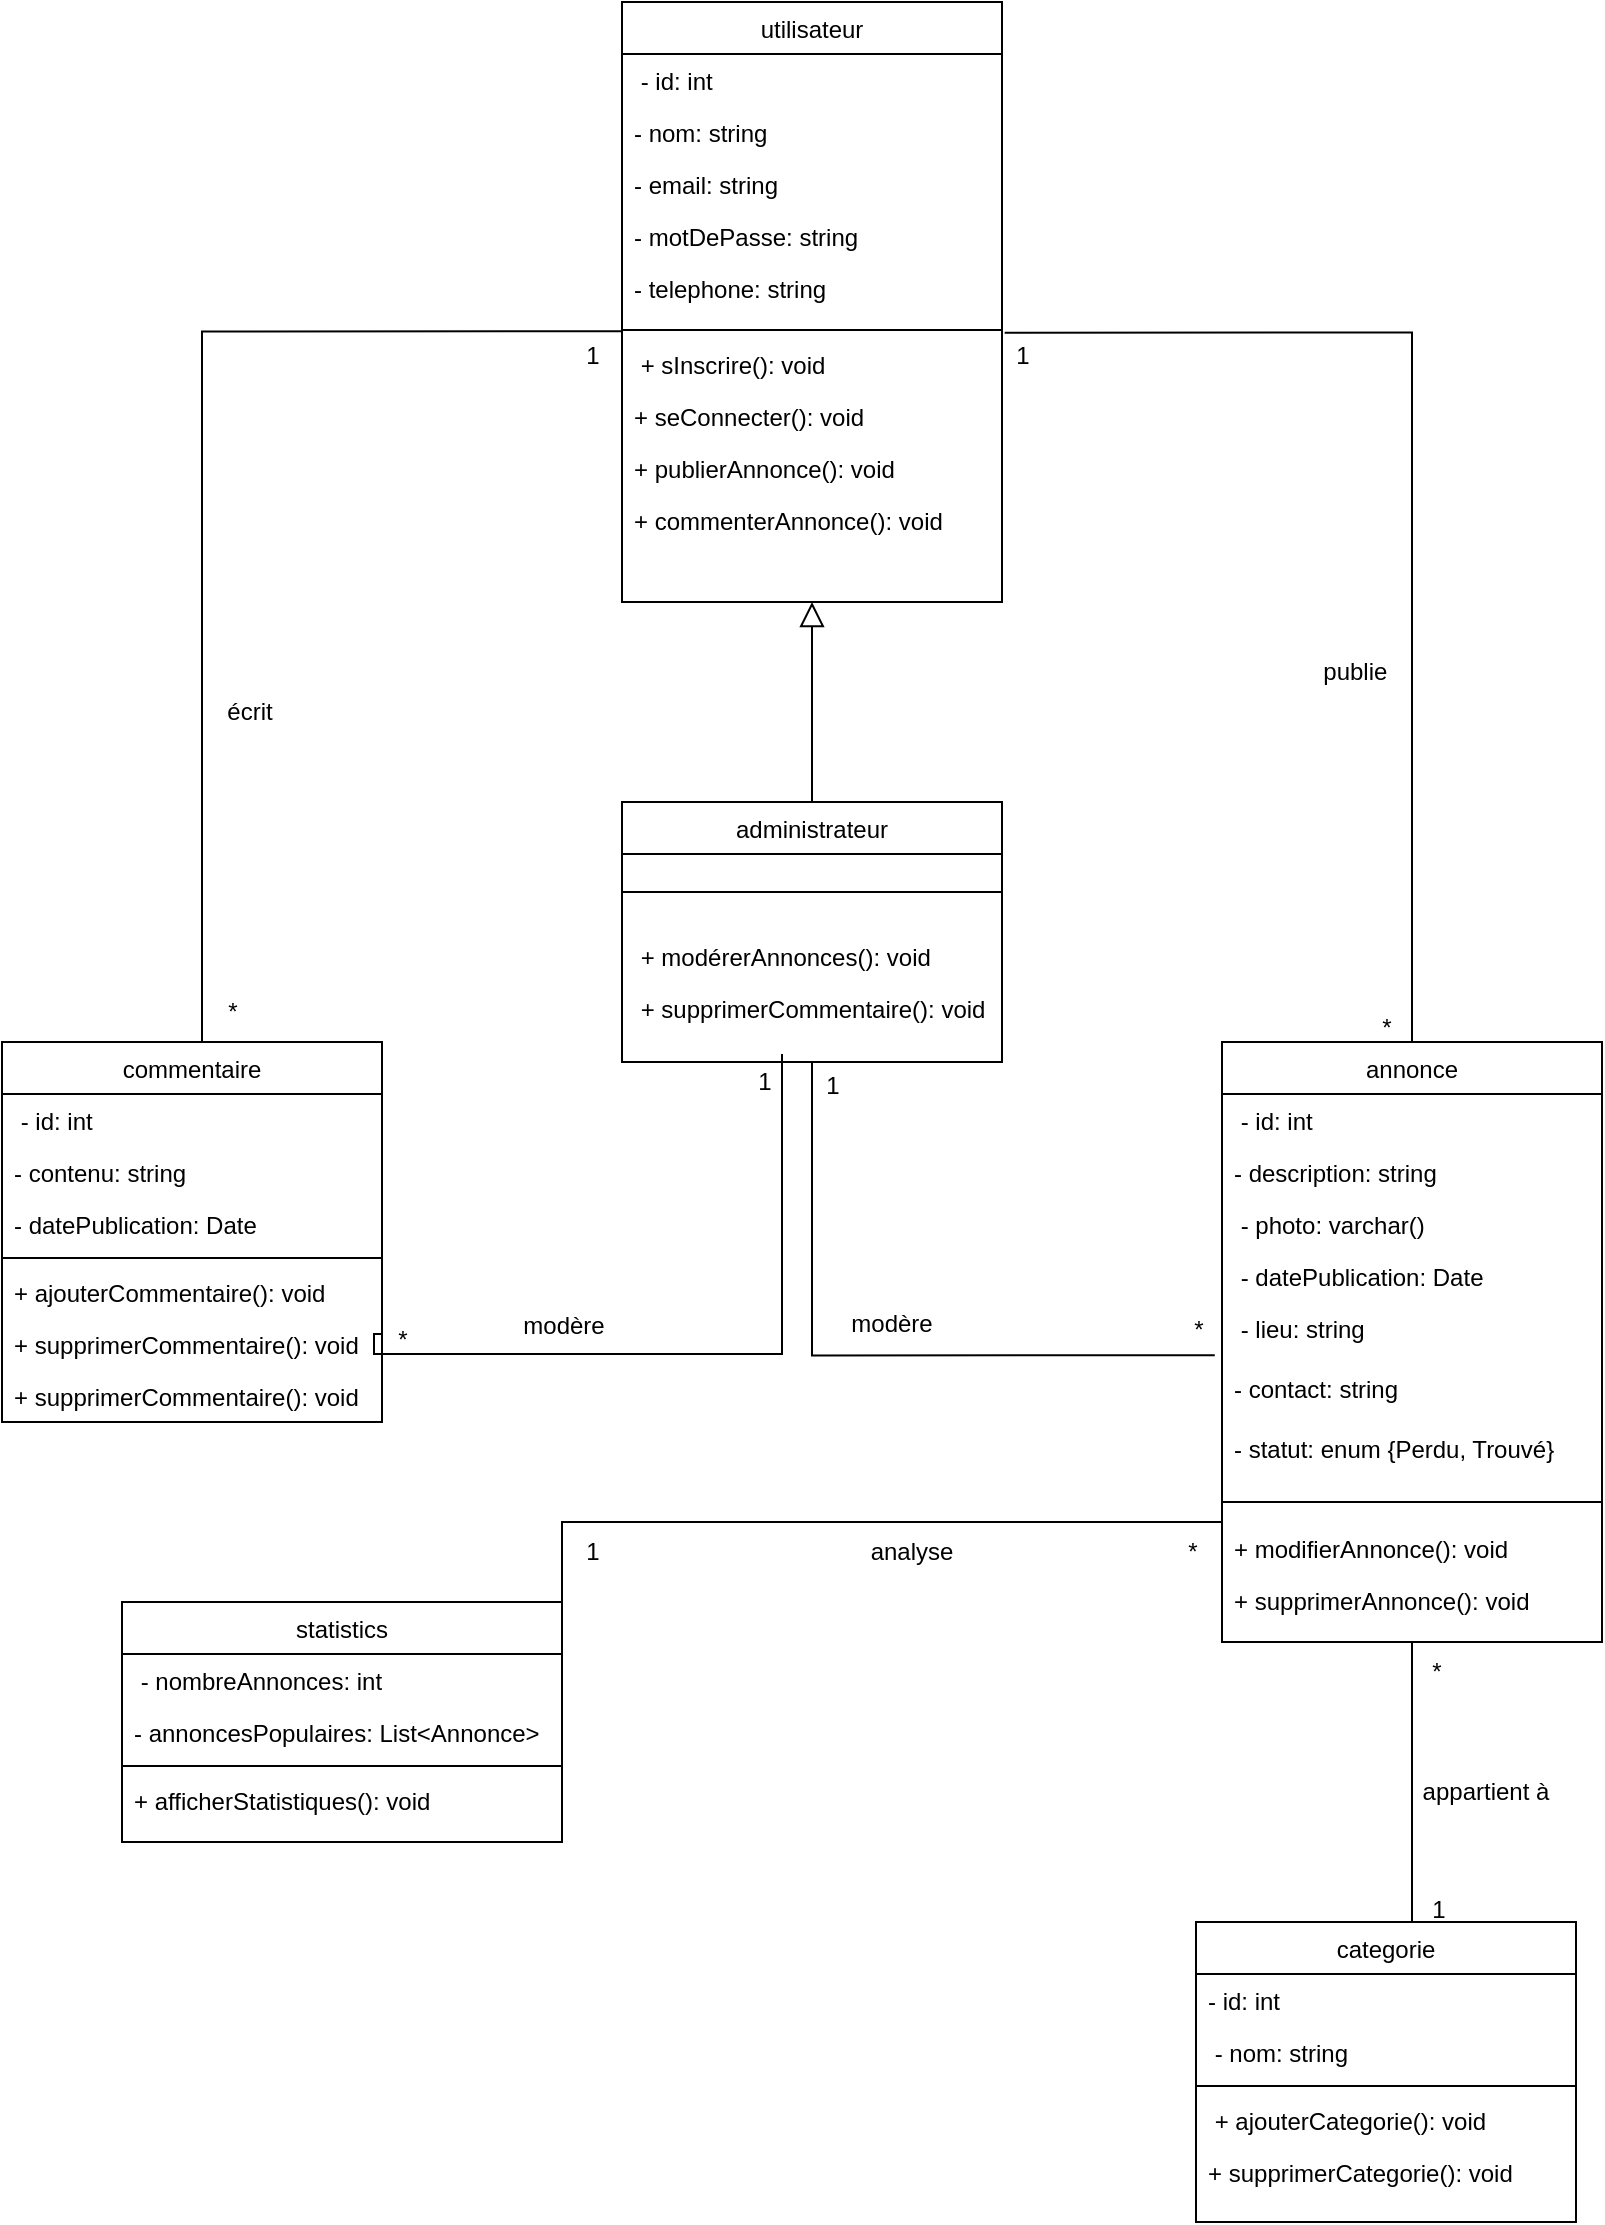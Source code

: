 <mxfile version="26.0.14">
  <diagram id="C5RBs43oDa-KdzZeNtuy" name="Page-1">
    <mxGraphModel dx="2418" dy="698" grid="1" gridSize="10" guides="1" tooltips="1" connect="1" arrows="1" fold="1" page="1" pageScale="1" pageWidth="827" pageHeight="1169" math="0" shadow="0">
      <root>
        <mxCell id="WIyWlLk6GJQsqaUBKTNV-0" />
        <mxCell id="WIyWlLk6GJQsqaUBKTNV-1" parent="WIyWlLk6GJQsqaUBKTNV-0" />
        <mxCell id="zkfFHV4jXpPFQw0GAbJ--12" value="" style="endArrow=block;endSize=10;endFill=0;shadow=0;strokeWidth=1;rounded=0;curved=0;edgeStyle=elbowEdgeStyle;elbow=vertical;exitX=0.5;exitY=0;exitDx=0;exitDy=0;entryX=0.5;entryY=1;entryDx=0;entryDy=0;" parent="WIyWlLk6GJQsqaUBKTNV-1" source="LlWespCfpDRZaMK7pcN_-3" target="zkfFHV4jXpPFQw0GAbJ--17" edge="1">
          <mxGeometry width="160" relative="1" as="geometry">
            <mxPoint x="370" y="470" as="sourcePoint" />
            <mxPoint x="50" y="320" as="targetPoint" />
            <Array as="points">
              <mxPoint x="380" y="430" />
            </Array>
          </mxGeometry>
        </mxCell>
        <mxCell id="zkfFHV4jXpPFQw0GAbJ--17" value="utilisateur" style="swimlane;fontStyle=0;align=center;verticalAlign=top;childLayout=stackLayout;horizontal=1;startSize=26;horizontalStack=0;resizeParent=1;resizeLast=0;collapsible=1;marginBottom=0;rounded=0;shadow=0;strokeWidth=1;" parent="WIyWlLk6GJQsqaUBKTNV-1" vertex="1">
          <mxGeometry x="280" y="80" width="190" height="300" as="geometry">
            <mxRectangle x="550" y="140" width="160" height="26" as="alternateBounds" />
          </mxGeometry>
        </mxCell>
        <mxCell id="zkfFHV4jXpPFQw0GAbJ--18" value=" - id: int" style="text;align=left;verticalAlign=top;spacingLeft=4;spacingRight=4;overflow=hidden;rotatable=0;points=[[0,0.5],[1,0.5]];portConstraint=eastwest;" parent="zkfFHV4jXpPFQw0GAbJ--17" vertex="1">
          <mxGeometry y="26" width="190" height="26" as="geometry" />
        </mxCell>
        <mxCell id="zkfFHV4jXpPFQw0GAbJ--19" value="- nom: string" style="text;align=left;verticalAlign=top;spacingLeft=4;spacingRight=4;overflow=hidden;rotatable=0;points=[[0,0.5],[1,0.5]];portConstraint=eastwest;rounded=0;shadow=0;html=0;" parent="zkfFHV4jXpPFQw0GAbJ--17" vertex="1">
          <mxGeometry y="52" width="190" height="26" as="geometry" />
        </mxCell>
        <mxCell id="zkfFHV4jXpPFQw0GAbJ--20" value="- email: string" style="text;align=left;verticalAlign=top;spacingLeft=4;spacingRight=4;overflow=hidden;rotatable=0;points=[[0,0.5],[1,0.5]];portConstraint=eastwest;rounded=0;shadow=0;html=0;" parent="zkfFHV4jXpPFQw0GAbJ--17" vertex="1">
          <mxGeometry y="78" width="190" height="26" as="geometry" />
        </mxCell>
        <mxCell id="zkfFHV4jXpPFQw0GAbJ--21" value="- motDePasse: string" style="text;align=left;verticalAlign=top;spacingLeft=4;spacingRight=4;overflow=hidden;rotatable=0;points=[[0,0.5],[1,0.5]];portConstraint=eastwest;rounded=0;shadow=0;html=0;" parent="zkfFHV4jXpPFQw0GAbJ--17" vertex="1">
          <mxGeometry y="104" width="190" height="26" as="geometry" />
        </mxCell>
        <mxCell id="zkfFHV4jXpPFQw0GAbJ--22" value="- telephone: string" style="text;align=left;verticalAlign=top;spacingLeft=4;spacingRight=4;overflow=hidden;rotatable=0;points=[[0,0.5],[1,0.5]];portConstraint=eastwest;rounded=0;shadow=0;html=0;" parent="zkfFHV4jXpPFQw0GAbJ--17" vertex="1">
          <mxGeometry y="130" width="190" height="30" as="geometry" />
        </mxCell>
        <mxCell id="zkfFHV4jXpPFQw0GAbJ--23" value="" style="line;html=1;strokeWidth=1;align=left;verticalAlign=middle;spacingTop=-1;spacingLeft=3;spacingRight=3;rotatable=0;labelPosition=right;points=[];portConstraint=eastwest;" parent="zkfFHV4jXpPFQw0GAbJ--17" vertex="1">
          <mxGeometry y="160" width="190" height="8" as="geometry" />
        </mxCell>
        <mxCell id="zkfFHV4jXpPFQw0GAbJ--24" value=" + sInscrire(): void" style="text;align=left;verticalAlign=top;spacingLeft=4;spacingRight=4;overflow=hidden;rotatable=0;points=[[0,0.5],[1,0.5]];portConstraint=eastwest;" parent="zkfFHV4jXpPFQw0GAbJ--17" vertex="1">
          <mxGeometry y="168" width="190" height="26" as="geometry" />
        </mxCell>
        <mxCell id="zkfFHV4jXpPFQw0GAbJ--25" value="+ seConnecter(): void" style="text;align=left;verticalAlign=top;spacingLeft=4;spacingRight=4;overflow=hidden;rotatable=0;points=[[0,0.5],[1,0.5]];portConstraint=eastwest;" parent="zkfFHV4jXpPFQw0GAbJ--17" vertex="1">
          <mxGeometry y="194" width="190" height="26" as="geometry" />
        </mxCell>
        <mxCell id="LlWespCfpDRZaMK7pcN_-1" value="+ publierAnnonce(): void" style="text;align=left;verticalAlign=top;spacingLeft=4;spacingRight=4;overflow=hidden;rotatable=0;points=[[0,0.5],[1,0.5]];portConstraint=eastwest;" vertex="1" parent="zkfFHV4jXpPFQw0GAbJ--17">
          <mxGeometry y="220" width="190" height="26" as="geometry" />
        </mxCell>
        <mxCell id="LlWespCfpDRZaMK7pcN_-2" value="+ commenterAnnonce(): void" style="text;align=left;verticalAlign=top;spacingLeft=4;spacingRight=4;overflow=hidden;rotatable=0;points=[[0,0.5],[1,0.5]];portConstraint=eastwest;" vertex="1" parent="zkfFHV4jXpPFQw0GAbJ--17">
          <mxGeometry y="246" width="190" height="26" as="geometry" />
        </mxCell>
        <mxCell id="LlWespCfpDRZaMK7pcN_-3" value="administrateur" style="swimlane;fontStyle=0;align=center;verticalAlign=top;childLayout=stackLayout;horizontal=1;startSize=26;horizontalStack=0;resizeParent=1;resizeLast=0;collapsible=1;marginBottom=0;rounded=0;shadow=0;strokeWidth=1;" vertex="1" parent="WIyWlLk6GJQsqaUBKTNV-1">
          <mxGeometry x="280" y="480" width="190" height="130" as="geometry">
            <mxRectangle x="550" y="140" width="160" height="26" as="alternateBounds" />
          </mxGeometry>
        </mxCell>
        <mxCell id="LlWespCfpDRZaMK7pcN_-9" value="" style="line;html=1;strokeWidth=1;align=left;verticalAlign=middle;spacingTop=-1;spacingLeft=3;spacingRight=3;rotatable=0;labelPosition=right;points=[];portConstraint=eastwest;" vertex="1" parent="LlWespCfpDRZaMK7pcN_-3">
          <mxGeometry y="26" width="190" height="38" as="geometry" />
        </mxCell>
        <mxCell id="LlWespCfpDRZaMK7pcN_-10" value=" + modérerAnnonces(): void" style="text;align=left;verticalAlign=top;spacingLeft=4;spacingRight=4;overflow=hidden;rotatable=0;points=[[0,0.5],[1,0.5]];portConstraint=eastwest;" vertex="1" parent="LlWespCfpDRZaMK7pcN_-3">
          <mxGeometry y="64" width="190" height="26" as="geometry" />
        </mxCell>
        <mxCell id="LlWespCfpDRZaMK7pcN_-11" value=" + supprimerCommentaire(): void" style="text;align=left;verticalAlign=top;spacingLeft=4;spacingRight=4;overflow=hidden;rotatable=0;points=[[0,0.5],[1,0.5]];portConstraint=eastwest;" vertex="1" parent="LlWespCfpDRZaMK7pcN_-3">
          <mxGeometry y="90" width="190" height="26" as="geometry" />
        </mxCell>
        <mxCell id="LlWespCfpDRZaMK7pcN_-14" value="annonce" style="swimlane;fontStyle=0;align=center;verticalAlign=top;childLayout=stackLayout;horizontal=1;startSize=26;horizontalStack=0;resizeParent=1;resizeLast=0;collapsible=1;marginBottom=0;rounded=0;shadow=0;strokeWidth=1;" vertex="1" parent="WIyWlLk6GJQsqaUBKTNV-1">
          <mxGeometry x="580" y="600" width="190" height="300" as="geometry">
            <mxRectangle x="550" y="140" width="160" height="26" as="alternateBounds" />
          </mxGeometry>
        </mxCell>
        <mxCell id="LlWespCfpDRZaMK7pcN_-15" value=" - id: int" style="text;align=left;verticalAlign=top;spacingLeft=4;spacingRight=4;overflow=hidden;rotatable=0;points=[[0,0.5],[1,0.5]];portConstraint=eastwest;" vertex="1" parent="LlWespCfpDRZaMK7pcN_-14">
          <mxGeometry y="26" width="190" height="26" as="geometry" />
        </mxCell>
        <mxCell id="LlWespCfpDRZaMK7pcN_-16" value="- description: string" style="text;align=left;verticalAlign=top;spacingLeft=4;spacingRight=4;overflow=hidden;rotatable=0;points=[[0,0.5],[1,0.5]];portConstraint=eastwest;rounded=0;shadow=0;html=0;" vertex="1" parent="LlWespCfpDRZaMK7pcN_-14">
          <mxGeometry y="52" width="190" height="26" as="geometry" />
        </mxCell>
        <mxCell id="LlWespCfpDRZaMK7pcN_-17" value=" - photo: varchar()" style="text;align=left;verticalAlign=top;spacingLeft=4;spacingRight=4;overflow=hidden;rotatable=0;points=[[0,0.5],[1,0.5]];portConstraint=eastwest;rounded=0;shadow=0;html=0;" vertex="1" parent="LlWespCfpDRZaMK7pcN_-14">
          <mxGeometry y="78" width="190" height="26" as="geometry" />
        </mxCell>
        <mxCell id="LlWespCfpDRZaMK7pcN_-18" value=" - datePublication: Date" style="text;align=left;verticalAlign=top;spacingLeft=4;spacingRight=4;overflow=hidden;rotatable=0;points=[[0,0.5],[1,0.5]];portConstraint=eastwest;rounded=0;shadow=0;html=0;" vertex="1" parent="LlWespCfpDRZaMK7pcN_-14">
          <mxGeometry y="104" width="190" height="26" as="geometry" />
        </mxCell>
        <mxCell id="LlWespCfpDRZaMK7pcN_-19" value=" - lieu: string" style="text;align=left;verticalAlign=top;spacingLeft=4;spacingRight=4;overflow=hidden;rotatable=0;points=[[0,0.5],[1,0.5]];portConstraint=eastwest;rounded=0;shadow=0;html=0;" vertex="1" parent="LlWespCfpDRZaMK7pcN_-14">
          <mxGeometry y="130" width="190" height="30" as="geometry" />
        </mxCell>
        <mxCell id="LlWespCfpDRZaMK7pcN_-25" value="- contact: string" style="text;align=left;verticalAlign=top;spacingLeft=4;spacingRight=4;overflow=hidden;rotatable=0;points=[[0,0.5],[1,0.5]];portConstraint=eastwest;rounded=0;shadow=0;html=0;" vertex="1" parent="LlWespCfpDRZaMK7pcN_-14">
          <mxGeometry y="160" width="190" height="30" as="geometry" />
        </mxCell>
        <mxCell id="LlWespCfpDRZaMK7pcN_-26" value="- statut: enum {Perdu, Trouvé}" style="text;align=left;verticalAlign=top;spacingLeft=4;spacingRight=4;overflow=hidden;rotatable=0;points=[[0,0.5],[1,0.5]];portConstraint=eastwest;rounded=0;shadow=0;html=0;" vertex="1" parent="LlWespCfpDRZaMK7pcN_-14">
          <mxGeometry y="190" width="190" height="30" as="geometry" />
        </mxCell>
        <mxCell id="LlWespCfpDRZaMK7pcN_-20" value="" style="line;html=1;strokeWidth=1;align=left;verticalAlign=middle;spacingTop=-1;spacingLeft=3;spacingRight=3;rotatable=0;labelPosition=right;points=[];portConstraint=eastwest;" vertex="1" parent="LlWespCfpDRZaMK7pcN_-14">
          <mxGeometry y="220" width="190" height="20" as="geometry" />
        </mxCell>
        <mxCell id="LlWespCfpDRZaMK7pcN_-21" value="+ modifierAnnonce(): void" style="text;align=left;verticalAlign=top;spacingLeft=4;spacingRight=4;overflow=hidden;rotatable=0;points=[[0,0.5],[1,0.5]];portConstraint=eastwest;" vertex="1" parent="LlWespCfpDRZaMK7pcN_-14">
          <mxGeometry y="240" width="190" height="26" as="geometry" />
        </mxCell>
        <mxCell id="LlWespCfpDRZaMK7pcN_-22" value="+ supprimerAnnonce(): void" style="text;align=left;verticalAlign=top;spacingLeft=4;spacingRight=4;overflow=hidden;rotatable=0;points=[[0,0.5],[1,0.5]];portConstraint=eastwest;" vertex="1" parent="LlWespCfpDRZaMK7pcN_-14">
          <mxGeometry y="266" width="190" height="26" as="geometry" />
        </mxCell>
        <mxCell id="LlWespCfpDRZaMK7pcN_-29" value="commentaire" style="swimlane;fontStyle=0;align=center;verticalAlign=top;childLayout=stackLayout;horizontal=1;startSize=26;horizontalStack=0;resizeParent=1;resizeLast=0;collapsible=1;marginBottom=0;rounded=0;shadow=0;strokeWidth=1;" vertex="1" parent="WIyWlLk6GJQsqaUBKTNV-1">
          <mxGeometry x="-30" y="600" width="190" height="190" as="geometry">
            <mxRectangle x="550" y="140" width="160" height="26" as="alternateBounds" />
          </mxGeometry>
        </mxCell>
        <mxCell id="LlWespCfpDRZaMK7pcN_-30" value=" - id: int" style="text;align=left;verticalAlign=top;spacingLeft=4;spacingRight=4;overflow=hidden;rotatable=0;points=[[0,0.5],[1,0.5]];portConstraint=eastwest;" vertex="1" parent="LlWespCfpDRZaMK7pcN_-29">
          <mxGeometry y="26" width="190" height="26" as="geometry" />
        </mxCell>
        <mxCell id="LlWespCfpDRZaMK7pcN_-31" value="- contenu: string" style="text;align=left;verticalAlign=top;spacingLeft=4;spacingRight=4;overflow=hidden;rotatable=0;points=[[0,0.5],[1,0.5]];portConstraint=eastwest;rounded=0;shadow=0;html=0;" vertex="1" parent="LlWespCfpDRZaMK7pcN_-29">
          <mxGeometry y="52" width="190" height="26" as="geometry" />
        </mxCell>
        <mxCell id="LlWespCfpDRZaMK7pcN_-32" value="- datePublication: Date" style="text;align=left;verticalAlign=top;spacingLeft=4;spacingRight=4;overflow=hidden;rotatable=0;points=[[0,0.5],[1,0.5]];portConstraint=eastwest;rounded=0;shadow=0;html=0;" vertex="1" parent="LlWespCfpDRZaMK7pcN_-29">
          <mxGeometry y="78" width="190" height="26" as="geometry" />
        </mxCell>
        <mxCell id="LlWespCfpDRZaMK7pcN_-35" value="" style="line;html=1;strokeWidth=1;align=left;verticalAlign=middle;spacingTop=-1;spacingLeft=3;spacingRight=3;rotatable=0;labelPosition=right;points=[];portConstraint=eastwest;" vertex="1" parent="LlWespCfpDRZaMK7pcN_-29">
          <mxGeometry y="104" width="190" height="8" as="geometry" />
        </mxCell>
        <mxCell id="LlWespCfpDRZaMK7pcN_-36" value="+ ajouterCommentaire(): void" style="text;align=left;verticalAlign=top;spacingLeft=4;spacingRight=4;overflow=hidden;rotatable=0;points=[[0,0.5],[1,0.5]];portConstraint=eastwest;" vertex="1" parent="LlWespCfpDRZaMK7pcN_-29">
          <mxGeometry y="112" width="190" height="26" as="geometry" />
        </mxCell>
        <mxCell id="LlWespCfpDRZaMK7pcN_-37" value="+ supprimerCommentaire(): void" style="text;align=left;verticalAlign=top;spacingLeft=4;spacingRight=4;overflow=hidden;rotatable=0;points=[[0,0.5],[1,0.5]];portConstraint=eastwest;" vertex="1" parent="LlWespCfpDRZaMK7pcN_-29">
          <mxGeometry y="138" width="190" height="26" as="geometry" />
        </mxCell>
        <mxCell id="LlWespCfpDRZaMK7pcN_-74" value="+ supprimerCommentaire(): void" style="text;align=left;verticalAlign=top;spacingLeft=4;spacingRight=4;overflow=hidden;rotatable=0;points=[[0,0.5],[1,0.5]];portConstraint=eastwest;" vertex="1" parent="LlWespCfpDRZaMK7pcN_-29">
          <mxGeometry y="164" width="190" height="26" as="geometry" />
        </mxCell>
        <mxCell id="LlWespCfpDRZaMK7pcN_-40" value="statistics" style="swimlane;fontStyle=0;align=center;verticalAlign=top;childLayout=stackLayout;horizontal=1;startSize=26;horizontalStack=0;resizeParent=1;resizeLast=0;collapsible=1;marginBottom=0;rounded=0;shadow=0;strokeWidth=1;" vertex="1" parent="WIyWlLk6GJQsqaUBKTNV-1">
          <mxGeometry x="30" y="880" width="220" height="120" as="geometry">
            <mxRectangle x="550" y="140" width="160" height="26" as="alternateBounds" />
          </mxGeometry>
        </mxCell>
        <mxCell id="LlWespCfpDRZaMK7pcN_-41" value=" - nombreAnnonces: int" style="text;align=left;verticalAlign=top;spacingLeft=4;spacingRight=4;overflow=hidden;rotatable=0;points=[[0,0.5],[1,0.5]];portConstraint=eastwest;" vertex="1" parent="LlWespCfpDRZaMK7pcN_-40">
          <mxGeometry y="26" width="220" height="26" as="geometry" />
        </mxCell>
        <mxCell id="LlWespCfpDRZaMK7pcN_-42" value="- annoncesPopulaires: List&lt;Annonce&gt;" style="text;align=left;verticalAlign=top;spacingLeft=4;spacingRight=4;overflow=hidden;rotatable=0;points=[[0,0.5],[1,0.5]];portConstraint=eastwest;rounded=0;shadow=0;html=0;" vertex="1" parent="LlWespCfpDRZaMK7pcN_-40">
          <mxGeometry y="52" width="220" height="26" as="geometry" />
        </mxCell>
        <mxCell id="LlWespCfpDRZaMK7pcN_-44" value="" style="line;html=1;strokeWidth=1;align=left;verticalAlign=middle;spacingTop=-1;spacingLeft=3;spacingRight=3;rotatable=0;labelPosition=right;points=[];portConstraint=eastwest;" vertex="1" parent="LlWespCfpDRZaMK7pcN_-40">
          <mxGeometry y="78" width="220" height="8" as="geometry" />
        </mxCell>
        <mxCell id="LlWespCfpDRZaMK7pcN_-45" value="+ afficherStatistiques(): void" style="text;align=left;verticalAlign=top;spacingLeft=4;spacingRight=4;overflow=hidden;rotatable=0;points=[[0,0.5],[1,0.5]];portConstraint=eastwest;" vertex="1" parent="LlWespCfpDRZaMK7pcN_-40">
          <mxGeometry y="86" width="220" height="26" as="geometry" />
        </mxCell>
        <mxCell id="LlWespCfpDRZaMK7pcN_-47" value="categorie" style="swimlane;fontStyle=0;align=center;verticalAlign=top;childLayout=stackLayout;horizontal=1;startSize=26;horizontalStack=0;resizeParent=1;resizeLast=0;collapsible=1;marginBottom=0;rounded=0;shadow=0;strokeWidth=1;" vertex="1" parent="WIyWlLk6GJQsqaUBKTNV-1">
          <mxGeometry x="567" y="1040" width="190" height="150" as="geometry">
            <mxRectangle x="550" y="140" width="160" height="26" as="alternateBounds" />
          </mxGeometry>
        </mxCell>
        <mxCell id="LlWespCfpDRZaMK7pcN_-48" value="- id: int" style="text;align=left;verticalAlign=top;spacingLeft=4;spacingRight=4;overflow=hidden;rotatable=0;points=[[0,0.5],[1,0.5]];portConstraint=eastwest;" vertex="1" parent="LlWespCfpDRZaMK7pcN_-47">
          <mxGeometry y="26" width="190" height="26" as="geometry" />
        </mxCell>
        <mxCell id="LlWespCfpDRZaMK7pcN_-49" value=" - nom: string" style="text;align=left;verticalAlign=top;spacingLeft=4;spacingRight=4;overflow=hidden;rotatable=0;points=[[0,0.5],[1,0.5]];portConstraint=eastwest;rounded=0;shadow=0;html=0;" vertex="1" parent="LlWespCfpDRZaMK7pcN_-47">
          <mxGeometry y="52" width="190" height="26" as="geometry" />
        </mxCell>
        <mxCell id="LlWespCfpDRZaMK7pcN_-51" value="" style="line;html=1;strokeWidth=1;align=left;verticalAlign=middle;spacingTop=-1;spacingLeft=3;spacingRight=3;rotatable=0;labelPosition=right;points=[];portConstraint=eastwest;" vertex="1" parent="LlWespCfpDRZaMK7pcN_-47">
          <mxGeometry y="78" width="190" height="8" as="geometry" />
        </mxCell>
        <mxCell id="LlWespCfpDRZaMK7pcN_-52" value=" + ajouterCategorie(): void" style="text;align=left;verticalAlign=top;spacingLeft=4;spacingRight=4;overflow=hidden;rotatable=0;points=[[0,0.5],[1,0.5]];portConstraint=eastwest;" vertex="1" parent="LlWespCfpDRZaMK7pcN_-47">
          <mxGeometry y="86" width="190" height="26" as="geometry" />
        </mxCell>
        <mxCell id="LlWespCfpDRZaMK7pcN_-53" value="+ supprimerCategorie(): void" style="text;align=left;verticalAlign=top;spacingLeft=4;spacingRight=4;overflow=hidden;rotatable=0;points=[[0,0.5],[1,0.5]];portConstraint=eastwest;" vertex="1" parent="LlWespCfpDRZaMK7pcN_-47">
          <mxGeometry y="112" width="190" height="26" as="geometry" />
        </mxCell>
        <mxCell id="LlWespCfpDRZaMK7pcN_-56" value="" style="endArrow=none;html=1;rounded=0;edgeStyle=orthogonalEdgeStyle;exitX=1.007;exitY=-0.103;exitDx=0;exitDy=0;exitPerimeter=0;entryX=0.5;entryY=0;entryDx=0;entryDy=0;" edge="1" parent="WIyWlLk6GJQsqaUBKTNV-1" source="zkfFHV4jXpPFQw0GAbJ--24" target="LlWespCfpDRZaMK7pcN_-14">
          <mxGeometry width="50" height="50" relative="1" as="geometry">
            <mxPoint x="540" y="450" as="sourcePoint" />
            <mxPoint x="590" y="400" as="targetPoint" />
          </mxGeometry>
        </mxCell>
        <mxCell id="LlWespCfpDRZaMK7pcN_-57" value="1" style="text;html=1;align=center;verticalAlign=middle;resizable=0;points=[];autosize=1;strokeColor=none;fillColor=none;" vertex="1" parent="WIyWlLk6GJQsqaUBKTNV-1">
          <mxGeometry x="465" y="242" width="30" height="30" as="geometry" />
        </mxCell>
        <mxCell id="LlWespCfpDRZaMK7pcN_-58" value="*" style="text;html=1;align=center;verticalAlign=middle;resizable=0;points=[];autosize=1;strokeColor=none;fillColor=none;" vertex="1" parent="WIyWlLk6GJQsqaUBKTNV-1">
          <mxGeometry x="647" y="578" width="30" height="30" as="geometry" />
        </mxCell>
        <mxCell id="LlWespCfpDRZaMK7pcN_-59" value="&amp;nbsp;publie" style="text;html=1;align=center;verticalAlign=middle;whiteSpace=wrap;rounded=0;" vertex="1" parent="WIyWlLk6GJQsqaUBKTNV-1">
          <mxGeometry x="615" y="400" width="60" height="30" as="geometry" />
        </mxCell>
        <mxCell id="LlWespCfpDRZaMK7pcN_-60" value="" style="endArrow=none;html=1;rounded=0;edgeStyle=orthogonalEdgeStyle;exitX=0.002;exitY=-0.128;exitDx=0;exitDy=0;exitPerimeter=0;entryX=0.5;entryY=0;entryDx=0;entryDy=0;" edge="1" parent="WIyWlLk6GJQsqaUBKTNV-1" source="zkfFHV4jXpPFQw0GAbJ--24" target="LlWespCfpDRZaMK7pcN_-29">
          <mxGeometry width="50" height="50" relative="1" as="geometry">
            <mxPoint x="-20" y="270" as="sourcePoint" />
            <mxPoint x="70" y="590" as="targetPoint" />
            <Array as="points">
              <mxPoint x="70" y="245" />
              <mxPoint x="70" y="600" />
            </Array>
          </mxGeometry>
        </mxCell>
        <mxCell id="LlWespCfpDRZaMK7pcN_-61" value="1" style="text;html=1;align=center;verticalAlign=middle;resizable=0;points=[];autosize=1;strokeColor=none;fillColor=none;" vertex="1" parent="WIyWlLk6GJQsqaUBKTNV-1">
          <mxGeometry x="250" y="242" width="30" height="30" as="geometry" />
        </mxCell>
        <mxCell id="LlWespCfpDRZaMK7pcN_-62" value="*" style="text;html=1;align=center;verticalAlign=middle;resizable=0;points=[];autosize=1;strokeColor=none;fillColor=none;" vertex="1" parent="WIyWlLk6GJQsqaUBKTNV-1">
          <mxGeometry x="70" y="570" width="30" height="30" as="geometry" />
        </mxCell>
        <mxCell id="LlWespCfpDRZaMK7pcN_-63" value="écrit" style="text;html=1;align=center;verticalAlign=middle;whiteSpace=wrap;rounded=0;" vertex="1" parent="WIyWlLk6GJQsqaUBKTNV-1">
          <mxGeometry x="64" y="420" width="60" height="30" as="geometry" />
        </mxCell>
        <mxCell id="LlWespCfpDRZaMK7pcN_-64" value="" style="endArrow=none;html=1;rounded=0;edgeStyle=orthogonalEdgeStyle;exitX=0.5;exitY=1;exitDx=0;exitDy=0;" edge="1" parent="WIyWlLk6GJQsqaUBKTNV-1" source="LlWespCfpDRZaMK7pcN_-14">
          <mxGeometry width="50" height="50" relative="1" as="geometry">
            <mxPoint x="685" y="937.5" as="sourcePoint" />
            <mxPoint x="675" y="1040" as="targetPoint" />
            <Array as="points">
              <mxPoint x="675" y="1030" />
            </Array>
          </mxGeometry>
        </mxCell>
        <mxCell id="LlWespCfpDRZaMK7pcN_-65" value="*" style="text;html=1;align=center;verticalAlign=middle;resizable=0;points=[];autosize=1;strokeColor=none;fillColor=none;" vertex="1" parent="WIyWlLk6GJQsqaUBKTNV-1">
          <mxGeometry x="672" y="900" width="30" height="30" as="geometry" />
        </mxCell>
        <mxCell id="LlWespCfpDRZaMK7pcN_-66" value="1" style="text;html=1;align=center;verticalAlign=middle;resizable=0;points=[];autosize=1;strokeColor=none;fillColor=none;" vertex="1" parent="WIyWlLk6GJQsqaUBKTNV-1">
          <mxGeometry x="673" y="1019" width="30" height="30" as="geometry" />
        </mxCell>
        <mxCell id="LlWespCfpDRZaMK7pcN_-67" value="appartient à" style="text;html=1;align=center;verticalAlign=middle;whiteSpace=wrap;rounded=0;" vertex="1" parent="WIyWlLk6GJQsqaUBKTNV-1">
          <mxGeometry x="677" y="960" width="70" height="30" as="geometry" />
        </mxCell>
        <mxCell id="LlWespCfpDRZaMK7pcN_-68" value="" style="endArrow=none;html=1;rounded=0;edgeStyle=orthogonalEdgeStyle;exitX=0.5;exitY=1;exitDx=0;exitDy=0;entryX=-0.019;entryY=-0.111;entryDx=0;entryDy=0;entryPerimeter=0;" edge="1" parent="WIyWlLk6GJQsqaUBKTNV-1" source="LlWespCfpDRZaMK7pcN_-3" target="LlWespCfpDRZaMK7pcN_-25">
          <mxGeometry width="50" height="50" relative="1" as="geometry">
            <mxPoint x="420" y="800" as="sourcePoint" />
            <mxPoint x="420" y="940" as="targetPoint" />
            <Array as="points">
              <mxPoint x="375" y="757" />
            </Array>
          </mxGeometry>
        </mxCell>
        <mxCell id="LlWespCfpDRZaMK7pcN_-70" value="1" style="text;html=1;align=center;verticalAlign=middle;resizable=0;points=[];autosize=1;strokeColor=none;fillColor=none;" vertex="1" parent="WIyWlLk6GJQsqaUBKTNV-1">
          <mxGeometry x="370" y="607" width="30" height="30" as="geometry" />
        </mxCell>
        <mxCell id="LlWespCfpDRZaMK7pcN_-71" value="*" style="text;html=1;align=center;verticalAlign=middle;resizable=0;points=[];autosize=1;strokeColor=none;fillColor=none;" vertex="1" parent="WIyWlLk6GJQsqaUBKTNV-1">
          <mxGeometry x="553" y="729" width="30" height="30" as="geometry" />
        </mxCell>
        <mxCell id="LlWespCfpDRZaMK7pcN_-72" value="modère" style="text;html=1;align=center;verticalAlign=middle;whiteSpace=wrap;rounded=0;" vertex="1" parent="WIyWlLk6GJQsqaUBKTNV-1">
          <mxGeometry x="385" y="726" width="60" height="30" as="geometry" />
        </mxCell>
        <mxCell id="LlWespCfpDRZaMK7pcN_-73" value="" style="endArrow=none;html=1;rounded=0;edgeStyle=orthogonalEdgeStyle;" edge="1" parent="WIyWlLk6GJQsqaUBKTNV-1">
          <mxGeometry width="50" height="50" relative="1" as="geometry">
            <mxPoint x="360" y="606" as="sourcePoint" />
            <mxPoint x="160" y="746" as="targetPoint" />
            <Array as="points">
              <mxPoint x="360" y="756" />
              <mxPoint x="156" y="756" />
              <mxPoint x="156" y="746" />
            </Array>
          </mxGeometry>
        </mxCell>
        <mxCell id="LlWespCfpDRZaMK7pcN_-75" value="1" style="text;html=1;align=center;verticalAlign=middle;resizable=0;points=[];autosize=1;strokeColor=none;fillColor=none;" vertex="1" parent="WIyWlLk6GJQsqaUBKTNV-1">
          <mxGeometry x="336" y="605" width="30" height="30" as="geometry" />
        </mxCell>
        <mxCell id="LlWespCfpDRZaMK7pcN_-76" value="*" style="text;html=1;align=center;verticalAlign=middle;resizable=0;points=[];autosize=1;strokeColor=none;fillColor=none;" vertex="1" parent="WIyWlLk6GJQsqaUBKTNV-1">
          <mxGeometry x="155" y="734" width="30" height="30" as="geometry" />
        </mxCell>
        <mxCell id="LlWespCfpDRZaMK7pcN_-77" value="modère" style="text;html=1;align=center;verticalAlign=middle;whiteSpace=wrap;rounded=0;" vertex="1" parent="WIyWlLk6GJQsqaUBKTNV-1">
          <mxGeometry x="221" y="727" width="60" height="30" as="geometry" />
        </mxCell>
        <mxCell id="LlWespCfpDRZaMK7pcN_-79" value="" style="endArrow=none;html=1;rounded=0;edgeStyle=orthogonalEdgeStyle;exitX=1;exitY=0.5;exitDx=0;exitDy=0;entryX=0;entryY=0.5;entryDx=0;entryDy=0;" edge="1" parent="WIyWlLk6GJQsqaUBKTNV-1" source="LlWespCfpDRZaMK7pcN_-42" target="LlWespCfpDRZaMK7pcN_-26">
          <mxGeometry width="50" height="50" relative="1" as="geometry">
            <mxPoint x="379.5" y="850" as="sourcePoint" />
            <mxPoint x="580.5" y="997" as="targetPoint" />
            <Array as="points">
              <mxPoint x="250" y="840" />
              <mxPoint x="580" y="840" />
            </Array>
          </mxGeometry>
        </mxCell>
        <mxCell id="LlWespCfpDRZaMK7pcN_-80" value="1" style="text;html=1;align=center;verticalAlign=middle;resizable=0;points=[];autosize=1;strokeColor=none;fillColor=none;" vertex="1" parent="WIyWlLk6GJQsqaUBKTNV-1">
          <mxGeometry x="250" y="840" width="30" height="30" as="geometry" />
        </mxCell>
        <mxCell id="LlWespCfpDRZaMK7pcN_-81" value="*" style="text;html=1;align=center;verticalAlign=middle;resizable=0;points=[];autosize=1;strokeColor=none;fillColor=none;" vertex="1" parent="WIyWlLk6GJQsqaUBKTNV-1">
          <mxGeometry x="550" y="840" width="30" height="30" as="geometry" />
        </mxCell>
        <mxCell id="LlWespCfpDRZaMK7pcN_-82" value="analyse" style="text;html=1;align=center;verticalAlign=middle;whiteSpace=wrap;rounded=0;" vertex="1" parent="WIyWlLk6GJQsqaUBKTNV-1">
          <mxGeometry x="395" y="840" width="60" height="30" as="geometry" />
        </mxCell>
      </root>
    </mxGraphModel>
  </diagram>
</mxfile>
